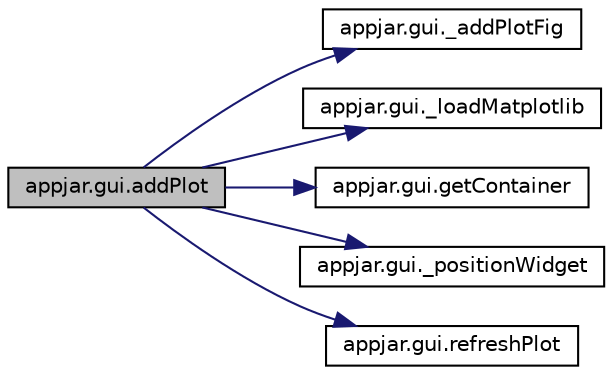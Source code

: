 digraph "appjar.gui.addPlot"
{
  edge [fontname="Helvetica",fontsize="10",labelfontname="Helvetica",labelfontsize="10"];
  node [fontname="Helvetica",fontsize="10",shape=record];
  rankdir="LR";
  Node690 [label="appjar.gui.addPlot",height=0.2,width=0.4,color="black", fillcolor="grey75", style="filled", fontcolor="black"];
  Node690 -> Node691 [color="midnightblue",fontsize="10",style="solid",fontname="Helvetica"];
  Node691 [label="appjar.gui._addPlotFig",height=0.2,width=0.4,color="black", fillcolor="white", style="filled",URL="$classappjar_1_1gui.html#afdeacccd24b5ab3f7b8364ee83497e92"];
  Node690 -> Node692 [color="midnightblue",fontsize="10",style="solid",fontname="Helvetica"];
  Node692 [label="appjar.gui._loadMatplotlib",height=0.2,width=0.4,color="black", fillcolor="white", style="filled",URL="$classappjar_1_1gui.html#a164f92c5cf1a1e1b219550901f1eed0c"];
  Node690 -> Node693 [color="midnightblue",fontsize="10",style="solid",fontname="Helvetica"];
  Node693 [label="appjar.gui.getContainer",height=0.2,width=0.4,color="black", fillcolor="white", style="filled",URL="$classappjar_1_1gui.html#a2e8ea27bae5f6758257be218c8279b56"];
  Node690 -> Node694 [color="midnightblue",fontsize="10",style="solid",fontname="Helvetica"];
  Node694 [label="appjar.gui._positionWidget",height=0.2,width=0.4,color="black", fillcolor="white", style="filled",URL="$classappjar_1_1gui.html#a073b1298767aeb92dd77b77cb6000e8c"];
  Node690 -> Node695 [color="midnightblue",fontsize="10",style="solid",fontname="Helvetica"];
  Node695 [label="appjar.gui.refreshPlot",height=0.2,width=0.4,color="black", fillcolor="white", style="filled",URL="$classappjar_1_1gui.html#ae1b4223ea8a6b7b3af47e82194eab888"];
}
